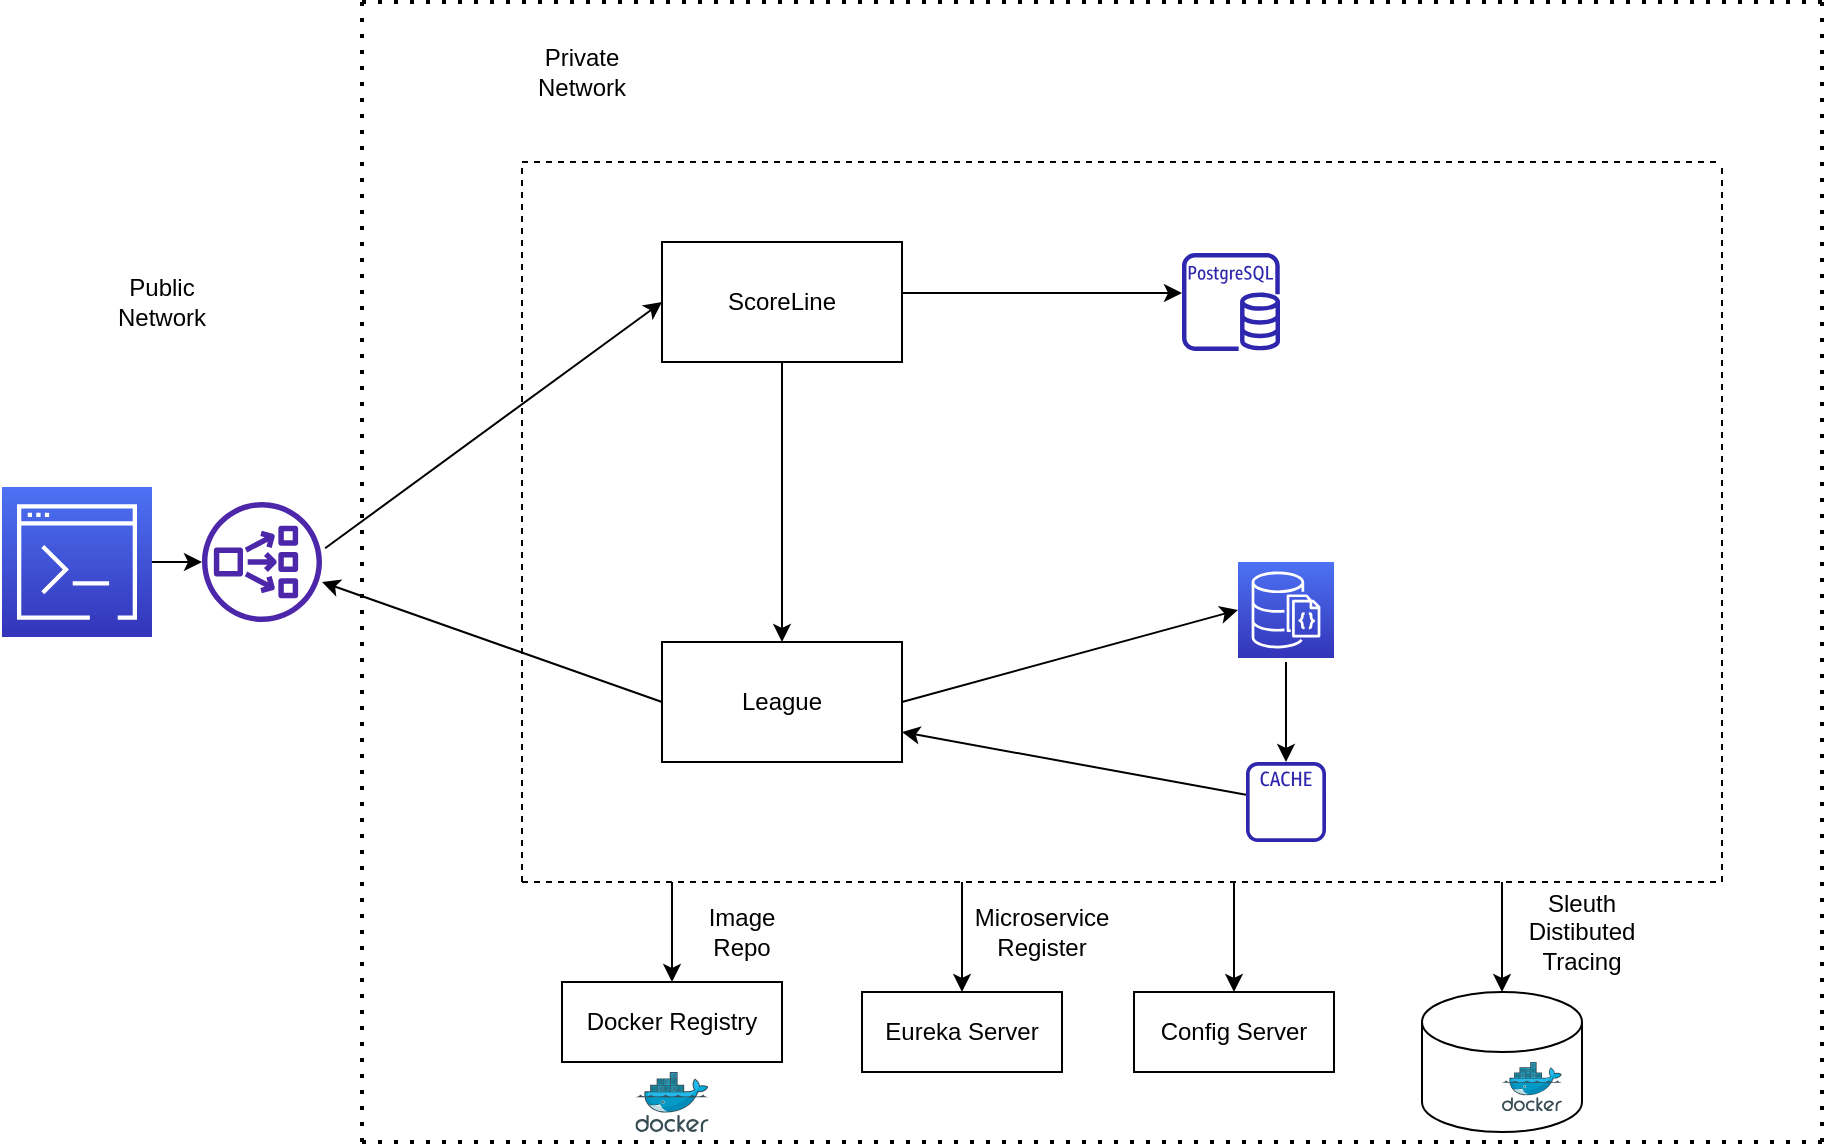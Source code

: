 <mxfile version="20.0.1" type="device"><diagram id="AHEztPZ_pPZyrWicwX3z" name="Page-1"><mxGraphModel dx="1422" dy="762" grid="1" gridSize="10" guides="1" tooltips="1" connect="1" arrows="1" fold="1" page="1" pageScale="1" pageWidth="850" pageHeight="1100" math="0" shadow="0"><root><mxCell id="0"/><mxCell id="1" parent="0"/><mxCell id="-Cw4sKU5UWufTSIsmumC-1" value="" style="endArrow=none;dashed=1;html=1;dashPattern=1 3;strokeWidth=2;rounded=0;" edge="1" parent="1"><mxGeometry width="50" height="50" relative="1" as="geometry"><mxPoint x="230" y="80" as="sourcePoint"/><mxPoint x="960" y="80" as="targetPoint"/></mxGeometry></mxCell><mxCell id="-Cw4sKU5UWufTSIsmumC-2" value="" style="endArrow=none;dashed=1;html=1;dashPattern=1 3;strokeWidth=2;rounded=0;" edge="1" parent="1"><mxGeometry width="50" height="50" relative="1" as="geometry"><mxPoint x="230" y="650" as="sourcePoint"/><mxPoint x="230" y="80" as="targetPoint"/></mxGeometry></mxCell><mxCell id="-Cw4sKU5UWufTSIsmumC-3" value="" style="endArrow=none;dashed=1;html=1;dashPattern=1 3;strokeWidth=2;rounded=0;" edge="1" parent="1"><mxGeometry width="50" height="50" relative="1" as="geometry"><mxPoint x="230" y="650" as="sourcePoint"/><mxPoint x="960" y="650" as="targetPoint"/></mxGeometry></mxCell><mxCell id="-Cw4sKU5UWufTSIsmumC-4" value="" style="sketch=0;outlineConnect=0;fontColor=#232F3E;gradientColor=none;fillColor=#4D27AA;strokeColor=none;dashed=0;verticalLabelPosition=bottom;verticalAlign=top;align=center;html=1;fontSize=12;fontStyle=0;aspect=fixed;pointerEvents=1;shape=mxgraph.aws4.network_load_balancer;" vertex="1" parent="1"><mxGeometry x="150" y="330" width="60" height="60" as="geometry"/></mxCell><mxCell id="-Cw4sKU5UWufTSIsmumC-5" value="ScoreLine" style="rounded=0;whiteSpace=wrap;html=1;" vertex="1" parent="1"><mxGeometry x="380" y="200" width="120" height="60" as="geometry"/></mxCell><mxCell id="-Cw4sKU5UWufTSIsmumC-6" value="League" style="rounded=0;whiteSpace=wrap;html=1;" vertex="1" parent="1"><mxGeometry x="380" y="400" width="120" height="60" as="geometry"/></mxCell><mxCell id="-Cw4sKU5UWufTSIsmumC-9" value="" style="sketch=0;outlineConnect=0;fontColor=#232F3E;gradientColor=none;fillColor=#2E27AD;strokeColor=none;dashed=0;verticalLabelPosition=bottom;verticalAlign=top;align=center;html=1;fontSize=12;fontStyle=0;aspect=fixed;pointerEvents=1;shape=mxgraph.aws4.cache_node;" vertex="1" parent="1"><mxGeometry x="672" y="460" width="40" height="40" as="geometry"/></mxCell><mxCell id="-Cw4sKU5UWufTSIsmumC-10" value="" style="sketch=0;points=[[0,0,0],[0.25,0,0],[0.5,0,0],[0.75,0,0],[1,0,0],[0,1,0],[0.25,1,0],[0.5,1,0],[0.75,1,0],[1,1,0],[0,0.25,0],[0,0.5,0],[0,0.75,0],[1,0.25,0],[1,0.5,0],[1,0.75,0]];outlineConnect=0;fontColor=#232F3E;gradientColor=#4D72F3;gradientDirection=north;fillColor=#3334B9;strokeColor=#ffffff;dashed=0;verticalLabelPosition=bottom;verticalAlign=top;align=center;html=1;fontSize=12;fontStyle=0;aspect=fixed;shape=mxgraph.aws4.resourceIcon;resIcon=mxgraph.aws4.documentdb_with_mongodb_compatibility;" vertex="1" parent="1"><mxGeometry x="668" y="360" width="48" height="48" as="geometry"/></mxCell><mxCell id="-Cw4sKU5UWufTSIsmumC-11" value="" style="sketch=0;outlineConnect=0;fontColor=#232F3E;gradientColor=none;fillColor=#2E27AD;strokeColor=none;dashed=0;verticalLabelPosition=bottom;verticalAlign=top;align=center;html=1;fontSize=12;fontStyle=0;aspect=fixed;pointerEvents=1;shape=mxgraph.aws4.rds_postgresql_instance;" vertex="1" parent="1"><mxGeometry x="640" y="205.5" width="49" height="49" as="geometry"/></mxCell><mxCell id="-Cw4sKU5UWufTSIsmumC-12" value="" style="endArrow=none;dashed=1;html=1;rounded=0;" edge="1" parent="1"><mxGeometry width="50" height="50" relative="1" as="geometry"><mxPoint x="310" y="160" as="sourcePoint"/><mxPoint x="910" y="160" as="targetPoint"/></mxGeometry></mxCell><mxCell id="-Cw4sKU5UWufTSIsmumC-13" value="" style="endArrow=none;dashed=1;html=1;rounded=0;" edge="1" parent="1"><mxGeometry width="50" height="50" relative="1" as="geometry"><mxPoint x="310" y="520" as="sourcePoint"/><mxPoint x="310" y="160" as="targetPoint"/></mxGeometry></mxCell><mxCell id="-Cw4sKU5UWufTSIsmumC-14" value="" style="endArrow=none;dashed=1;html=1;rounded=0;" edge="1" parent="1"><mxGeometry width="50" height="50" relative="1" as="geometry"><mxPoint x="310" y="520" as="sourcePoint"/><mxPoint x="910" y="520" as="targetPoint"/></mxGeometry></mxCell><mxCell id="-Cw4sKU5UWufTSIsmumC-15" value="" style="endArrow=none;dashed=1;html=1;rounded=0;" edge="1" parent="1"><mxGeometry width="50" height="50" relative="1" as="geometry"><mxPoint x="910" y="520" as="sourcePoint"/><mxPoint x="910" y="160" as="targetPoint"/><Array as="points"><mxPoint x="910" y="340"/></Array></mxGeometry></mxCell><mxCell id="-Cw4sKU5UWufTSIsmumC-16" value="" style="endArrow=classic;html=1;rounded=0;entryX=0;entryY=0.5;entryDx=0;entryDy=0;exitX=1.026;exitY=0.385;exitDx=0;exitDy=0;exitPerimeter=0;" edge="1" parent="1" source="-Cw4sKU5UWufTSIsmumC-4" target="-Cw4sKU5UWufTSIsmumC-5"><mxGeometry width="50" height="50" relative="1" as="geometry"><mxPoint x="510" y="410" as="sourcePoint"/><mxPoint x="560" y="360" as="targetPoint"/></mxGeometry></mxCell><mxCell id="-Cw4sKU5UWufTSIsmumC-18" value="" style="endArrow=classic;html=1;rounded=0;entryX=0;entryY=0.408;entryDx=0;entryDy=0;entryPerimeter=0;exitX=1;exitY=0.425;exitDx=0;exitDy=0;exitPerimeter=0;" edge="1" parent="1" source="-Cw4sKU5UWufTSIsmumC-5" target="-Cw4sKU5UWufTSIsmumC-11"><mxGeometry width="50" height="50" relative="1" as="geometry"><mxPoint x="510" y="410" as="sourcePoint"/><mxPoint x="560" y="360" as="targetPoint"/></mxGeometry></mxCell><mxCell id="-Cw4sKU5UWufTSIsmumC-19" value="" style="endArrow=classic;html=1;rounded=0;exitX=0.5;exitY=1;exitDx=0;exitDy=0;entryX=0.5;entryY=0;entryDx=0;entryDy=0;" edge="1" parent="1" source="-Cw4sKU5UWufTSIsmumC-5" target="-Cw4sKU5UWufTSIsmumC-6"><mxGeometry width="50" height="50" relative="1" as="geometry"><mxPoint x="510" y="410" as="sourcePoint"/><mxPoint x="560" y="360" as="targetPoint"/></mxGeometry></mxCell><mxCell id="-Cw4sKU5UWufTSIsmumC-20" value="" style="endArrow=classic;html=1;rounded=0;exitX=1;exitY=0.5;exitDx=0;exitDy=0;entryX=0;entryY=0.5;entryDx=0;entryDy=0;entryPerimeter=0;" edge="1" parent="1" source="-Cw4sKU5UWufTSIsmumC-6" target="-Cw4sKU5UWufTSIsmumC-10"><mxGeometry width="50" height="50" relative="1" as="geometry"><mxPoint x="510" y="410" as="sourcePoint"/><mxPoint x="560" y="360" as="targetPoint"/></mxGeometry></mxCell><mxCell id="-Cw4sKU5UWufTSIsmumC-22" value="" style="endArrow=classic;html=1;rounded=0;entryX=1;entryY=0.75;entryDx=0;entryDy=0;" edge="1" parent="1" source="-Cw4sKU5UWufTSIsmumC-9" target="-Cw4sKU5UWufTSIsmumC-6"><mxGeometry width="50" height="50" relative="1" as="geometry"><mxPoint x="580" y="480" as="sourcePoint"/><mxPoint x="560" y="360" as="targetPoint"/></mxGeometry></mxCell><mxCell id="-Cw4sKU5UWufTSIsmumC-23" value="" style="endArrow=classic;html=1;rounded=0;" edge="1" parent="1" target="-Cw4sKU5UWufTSIsmumC-9"><mxGeometry width="50" height="50" relative="1" as="geometry"><mxPoint x="692" y="410" as="sourcePoint"/><mxPoint x="820" y="380" as="targetPoint"/></mxGeometry></mxCell><mxCell id="-Cw4sKU5UWufTSIsmumC-24" value="" style="endArrow=classic;html=1;rounded=0;exitX=0;exitY=0.5;exitDx=0;exitDy=0;" edge="1" parent="1" source="-Cw4sKU5UWufTSIsmumC-6"><mxGeometry width="50" height="50" relative="1" as="geometry"><mxPoint x="510" y="410" as="sourcePoint"/><mxPoint x="210" y="370" as="targetPoint"/></mxGeometry></mxCell><mxCell id="-Cw4sKU5UWufTSIsmumC-26" value="" style="sketch=0;points=[[0,0,0],[0.25,0,0],[0.5,0,0],[0.75,0,0],[1,0,0],[0,1,0],[0.25,1,0],[0.5,1,0],[0.75,1,0],[1,1,0],[0,0.25,0],[0,0.5,0],[0,0.75,0],[1,0.25,0],[1,0.5,0],[1,0.75,0]];outlineConnect=0;fontColor=#232F3E;gradientColor=#4D72F3;gradientDirection=north;fillColor=#3334B9;strokeColor=#ffffff;dashed=0;verticalLabelPosition=bottom;verticalAlign=top;align=center;html=1;fontSize=12;fontStyle=0;aspect=fixed;shape=mxgraph.aws4.resourceIcon;resIcon=mxgraph.aws4.command_line_interface;" vertex="1" parent="1"><mxGeometry x="50" y="322.5" width="75" height="75" as="geometry"/></mxCell><mxCell id="-Cw4sKU5UWufTSIsmumC-27" value="" style="endArrow=classic;html=1;rounded=0;exitX=1;exitY=0.5;exitDx=0;exitDy=0;exitPerimeter=0;" edge="1" parent="1" source="-Cw4sKU5UWufTSIsmumC-26"><mxGeometry width="50" height="50" relative="1" as="geometry"><mxPoint x="400" y="410" as="sourcePoint"/><mxPoint x="150" y="360" as="targetPoint"/></mxGeometry></mxCell><mxCell id="-Cw4sKU5UWufTSIsmumC-28" value="" style="endArrow=none;dashed=1;html=1;dashPattern=1 3;strokeWidth=2;rounded=0;" edge="1" parent="1"><mxGeometry width="50" height="50" relative="1" as="geometry"><mxPoint x="960" y="650" as="sourcePoint"/><mxPoint x="960" y="80" as="targetPoint"/></mxGeometry></mxCell><mxCell id="-Cw4sKU5UWufTSIsmumC-29" value="Public Network" style="text;html=1;strokeColor=none;fillColor=none;align=center;verticalAlign=middle;whiteSpace=wrap;rounded=0;" vertex="1" parent="1"><mxGeometry x="100" y="215" width="60" height="30" as="geometry"/></mxCell><mxCell id="-Cw4sKU5UWufTSIsmumC-30" value="Private Network" style="text;html=1;strokeColor=none;fillColor=none;align=center;verticalAlign=middle;whiteSpace=wrap;rounded=0;" vertex="1" parent="1"><mxGeometry x="310" y="100" width="60" height="30" as="geometry"/></mxCell><mxCell id="-Cw4sKU5UWufTSIsmumC-31" value="" style="sketch=0;aspect=fixed;html=1;points=[];align=center;image;fontSize=12;image=img/lib/mscae/Docker.svg;" vertex="1" parent="1"><mxGeometry x="366.7" y="615" width="36.59" height="30" as="geometry"/></mxCell><mxCell id="-Cw4sKU5UWufTSIsmumC-32" value="Docker Registry" style="rounded=0;whiteSpace=wrap;html=1;" vertex="1" parent="1"><mxGeometry x="330" y="570" width="110" height="40" as="geometry"/></mxCell><mxCell id="-Cw4sKU5UWufTSIsmumC-33" value="Eureka Server" style="rounded=0;whiteSpace=wrap;html=1;" vertex="1" parent="1"><mxGeometry x="480" y="575" width="100" height="40" as="geometry"/></mxCell><mxCell id="-Cw4sKU5UWufTSIsmumC-34" value="Config Server" style="rounded=0;whiteSpace=wrap;html=1;" vertex="1" parent="1"><mxGeometry x="616" y="575" width="100" height="40" as="geometry"/></mxCell><mxCell id="-Cw4sKU5UWufTSIsmumC-36" value="" style="shape=cylinder3;whiteSpace=wrap;html=1;boundedLbl=1;backgroundOutline=1;size=15;" vertex="1" parent="1"><mxGeometry x="760" y="575" width="80" height="70" as="geometry"/></mxCell><mxCell id="-Cw4sKU5UWufTSIsmumC-37" value="" style="endArrow=classic;html=1;rounded=0;" edge="1" parent="1" target="-Cw4sKU5UWufTSIsmumC-36"><mxGeometry width="50" height="50" relative="1" as="geometry"><mxPoint x="800" y="520" as="sourcePoint"/><mxPoint x="850" y="470" as="targetPoint"/></mxGeometry></mxCell><mxCell id="-Cw4sKU5UWufTSIsmumC-38" value="" style="endArrow=classic;html=1;rounded=0;entryX=0.5;entryY=0;entryDx=0;entryDy=0;" edge="1" parent="1" target="-Cw4sKU5UWufTSIsmumC-34"><mxGeometry width="50" height="50" relative="1" as="geometry"><mxPoint x="666" y="520" as="sourcePoint"/><mxPoint x="760" y="350" as="targetPoint"/></mxGeometry></mxCell><mxCell id="-Cw4sKU5UWufTSIsmumC-39" value="Sleuth Distibuted Tracing" style="text;html=1;strokeColor=none;fillColor=none;align=center;verticalAlign=middle;whiteSpace=wrap;rounded=0;" vertex="1" parent="1"><mxGeometry x="810" y="530" width="60" height="30" as="geometry"/></mxCell><mxCell id="-Cw4sKU5UWufTSIsmumC-40" value="" style="endArrow=classic;html=1;rounded=0;entryX=0.5;entryY=0;entryDx=0;entryDy=0;" edge="1" parent="1" target="-Cw4sKU5UWufTSIsmumC-33"><mxGeometry width="50" height="50" relative="1" as="geometry"><mxPoint x="530" y="520" as="sourcePoint"/><mxPoint x="760" y="340" as="targetPoint"/></mxGeometry></mxCell><mxCell id="-Cw4sKU5UWufTSIsmumC-41" value="Microservice Register" style="text;html=1;strokeColor=none;fillColor=none;align=center;verticalAlign=middle;whiteSpace=wrap;rounded=0;" vertex="1" parent="1"><mxGeometry x="540" y="530" width="60" height="30" as="geometry"/></mxCell><mxCell id="-Cw4sKU5UWufTSIsmumC-42" value="" style="endArrow=classic;html=1;rounded=0;" edge="1" parent="1" target="-Cw4sKU5UWufTSIsmumC-32"><mxGeometry width="50" height="50" relative="1" as="geometry"><mxPoint x="385" y="520" as="sourcePoint"/><mxPoint x="425" y="470" as="targetPoint"/></mxGeometry></mxCell><mxCell id="-Cw4sKU5UWufTSIsmumC-43" value="Image Repo" style="text;html=1;strokeColor=none;fillColor=none;align=center;verticalAlign=middle;whiteSpace=wrap;rounded=0;" vertex="1" parent="1"><mxGeometry x="390" y="530" width="60" height="30" as="geometry"/></mxCell><mxCell id="-Cw4sKU5UWufTSIsmumC-44" value="" style="sketch=0;aspect=fixed;html=1;points=[];align=center;image;fontSize=12;image=img/lib/mscae/Docker.svg;" vertex="1" parent="1"><mxGeometry x="800" y="610" width="30" height="24.6" as="geometry"/></mxCell></root></mxGraphModel></diagram></mxfile>